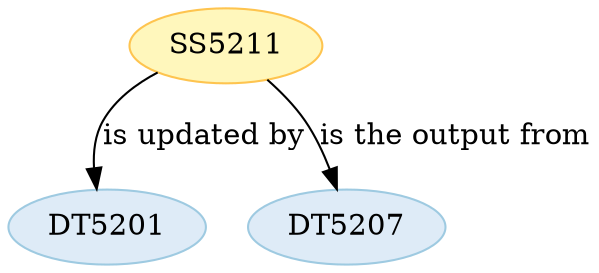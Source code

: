 strict digraph {


	"DT5201" [ color="2", colorscheme="blues3", fillcolor="1", style="filled",  weight=0 ];

	"DT5207" [ color="2", colorscheme="blues3", fillcolor="1", style="filled",  weight=0 ];

	"SS5211" [ color="2", colorscheme="ylorbr3", fillcolor="1", style="filled",  weight=0 ];

	"SS5211" -> "DT5207" [ label="is the output from", labeltooltip="DT5207 - is the output from - SS5211",  weight=0 ];

	"SS5211" -> "DT5201" [ label="is updated by", labeltooltip="DT5201 - is updated by - SS5211",  weight=0 ];

}
